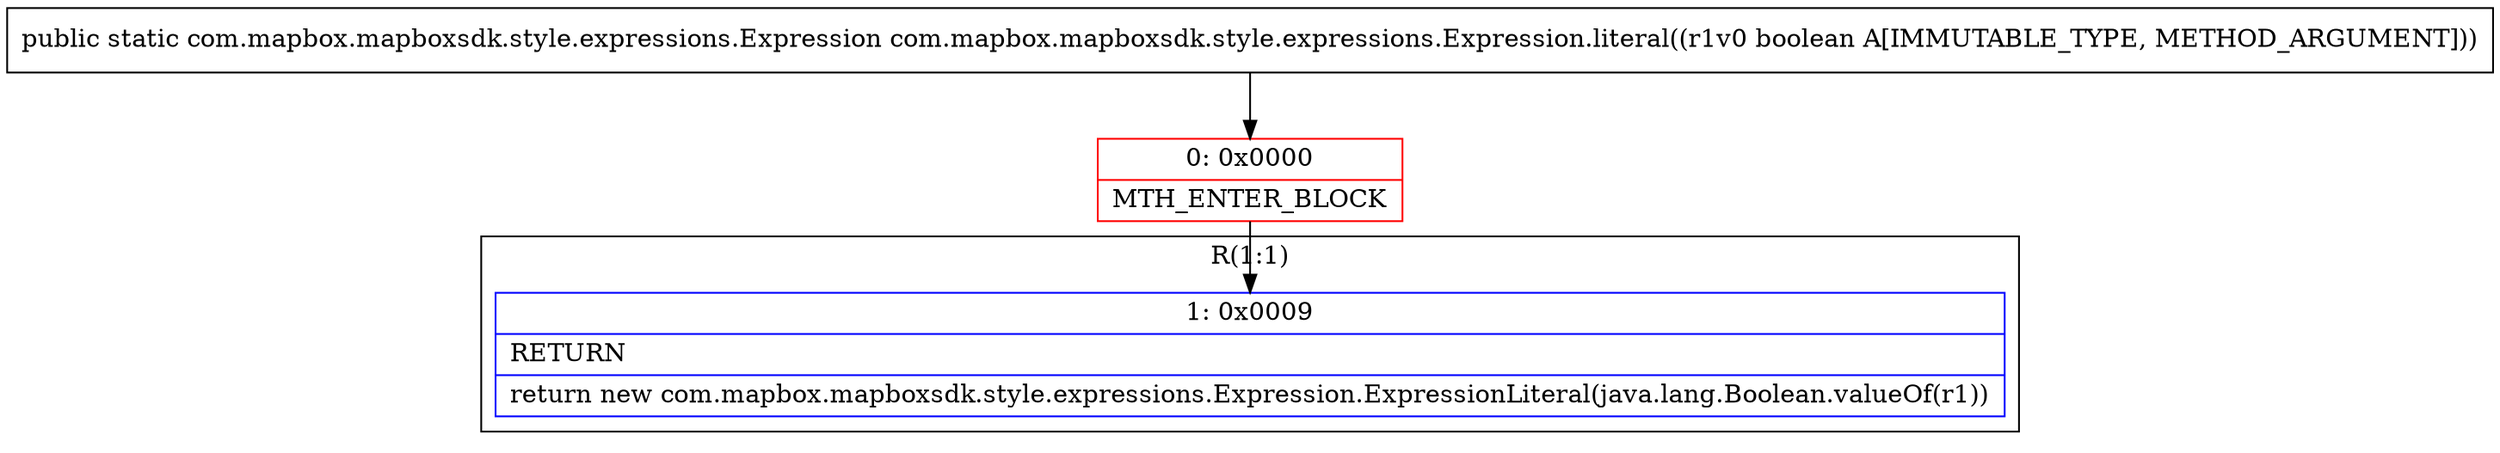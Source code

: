 digraph "CFG forcom.mapbox.mapboxsdk.style.expressions.Expression.literal(Z)Lcom\/mapbox\/mapboxsdk\/style\/expressions\/Expression;" {
subgraph cluster_Region_870916622 {
label = "R(1:1)";
node [shape=record,color=blue];
Node_1 [shape=record,label="{1\:\ 0x0009|RETURN\l|return new com.mapbox.mapboxsdk.style.expressions.Expression.ExpressionLiteral(java.lang.Boolean.valueOf(r1))\l}"];
}
Node_0 [shape=record,color=red,label="{0\:\ 0x0000|MTH_ENTER_BLOCK\l}"];
MethodNode[shape=record,label="{public static com.mapbox.mapboxsdk.style.expressions.Expression com.mapbox.mapboxsdk.style.expressions.Expression.literal((r1v0 boolean A[IMMUTABLE_TYPE, METHOD_ARGUMENT])) }"];
MethodNode -> Node_0;
Node_0 -> Node_1;
}

